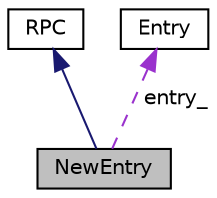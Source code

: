 digraph "NewEntry"
{
  edge [fontname="Helvetica",fontsize="10",labelfontname="Helvetica",labelfontsize="10"];
  node [fontname="Helvetica",fontsize="10",shape=record];
  Node2 [label="NewEntry",height=0.2,width=0.4,color="black", fillcolor="grey75", style="filled", fontcolor="black"];
  Node3 -> Node2 [dir="back",color="midnightblue",fontsize="10",style="solid",fontname="Helvetica"];
  Node3 [label="RPC",height=0.2,width=0.4,color="black", fillcolor="white", style="filled",URL="$classRPC.html"];
  Node4 -> Node2 [dir="back",color="darkorchid3",fontsize="10",style="dashed",label=" entry_" ,fontname="Helvetica"];
  Node4 [label="Entry",height=0.2,width=0.4,color="black", fillcolor="white", style="filled",URL="$classEntry.html"];
}
